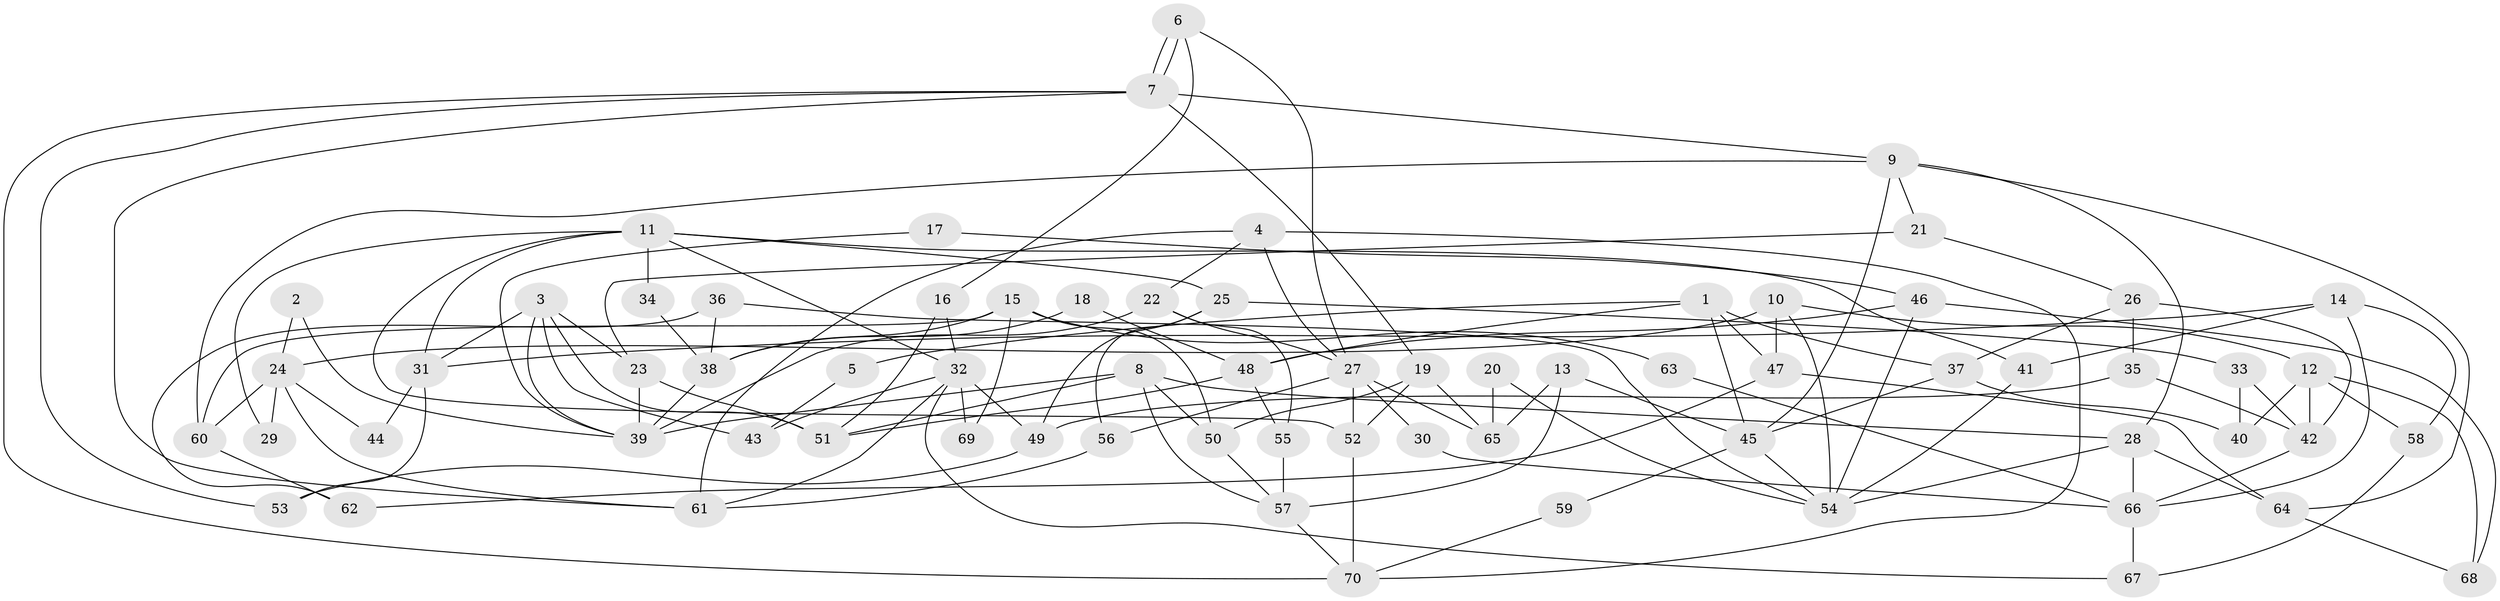 // coarse degree distribution, {5: 0.16326530612244897, 2: 0.2857142857142857, 7: 0.10204081632653061, 4: 0.12244897959183673, 12: 0.02040816326530612, 8: 0.061224489795918366, 11: 0.04081632653061224, 13: 0.02040816326530612, 3: 0.16326530612244897, 6: 0.02040816326530612}
// Generated by graph-tools (version 1.1) at 2025/18/03/04/25 18:18:40]
// undirected, 70 vertices, 140 edges
graph export_dot {
graph [start="1"]
  node [color=gray90,style=filled];
  1;
  2;
  3;
  4;
  5;
  6;
  7;
  8;
  9;
  10;
  11;
  12;
  13;
  14;
  15;
  16;
  17;
  18;
  19;
  20;
  21;
  22;
  23;
  24;
  25;
  26;
  27;
  28;
  29;
  30;
  31;
  32;
  33;
  34;
  35;
  36;
  37;
  38;
  39;
  40;
  41;
  42;
  43;
  44;
  45;
  46;
  47;
  48;
  49;
  50;
  51;
  52;
  53;
  54;
  55;
  56;
  57;
  58;
  59;
  60;
  61;
  62;
  63;
  64;
  65;
  66;
  67;
  68;
  69;
  70;
  1 -- 48;
  1 -- 47;
  1 -- 5;
  1 -- 37;
  1 -- 45;
  2 -- 24;
  2 -- 39;
  3 -- 39;
  3 -- 51;
  3 -- 23;
  3 -- 31;
  3 -- 43;
  4 -- 70;
  4 -- 27;
  4 -- 22;
  4 -- 61;
  5 -- 43;
  6 -- 27;
  6 -- 7;
  6 -- 7;
  6 -- 16;
  7 -- 19;
  7 -- 9;
  7 -- 53;
  7 -- 61;
  7 -- 70;
  8 -- 51;
  8 -- 28;
  8 -- 39;
  8 -- 50;
  8 -- 57;
  9 -- 45;
  9 -- 21;
  9 -- 28;
  9 -- 60;
  9 -- 64;
  10 -- 54;
  10 -- 12;
  10 -- 24;
  10 -- 47;
  11 -- 52;
  11 -- 32;
  11 -- 25;
  11 -- 29;
  11 -- 31;
  11 -- 34;
  11 -- 41;
  12 -- 58;
  12 -- 42;
  12 -- 40;
  12 -- 68;
  13 -- 45;
  13 -- 65;
  13 -- 57;
  14 -- 31;
  14 -- 41;
  14 -- 58;
  14 -- 66;
  15 -- 60;
  15 -- 50;
  15 -- 38;
  15 -- 63;
  15 -- 69;
  16 -- 32;
  16 -- 51;
  17 -- 39;
  17 -- 46;
  18 -- 38;
  18 -- 48;
  19 -- 50;
  19 -- 52;
  19 -- 65;
  20 -- 54;
  20 -- 65;
  21 -- 23;
  21 -- 26;
  22 -- 55;
  22 -- 27;
  22 -- 39;
  23 -- 39;
  23 -- 51;
  24 -- 61;
  24 -- 29;
  24 -- 44;
  24 -- 60;
  25 -- 49;
  25 -- 33;
  25 -- 56;
  26 -- 37;
  26 -- 35;
  26 -- 42;
  27 -- 56;
  27 -- 30;
  27 -- 52;
  27 -- 65;
  28 -- 66;
  28 -- 54;
  28 -- 64;
  30 -- 66;
  31 -- 44;
  31 -- 53;
  32 -- 61;
  32 -- 49;
  32 -- 43;
  32 -- 67;
  32 -- 69;
  33 -- 40;
  33 -- 42;
  34 -- 38;
  35 -- 42;
  35 -- 49;
  36 -- 62;
  36 -- 38;
  36 -- 54;
  37 -- 45;
  37 -- 40;
  38 -- 39;
  41 -- 54;
  42 -- 66;
  45 -- 54;
  45 -- 59;
  46 -- 54;
  46 -- 68;
  46 -- 48;
  47 -- 64;
  47 -- 62;
  48 -- 51;
  48 -- 55;
  49 -- 53;
  50 -- 57;
  52 -- 70;
  55 -- 57;
  56 -- 61;
  57 -- 70;
  58 -- 67;
  59 -- 70;
  60 -- 62;
  63 -- 66;
  64 -- 68;
  66 -- 67;
}
